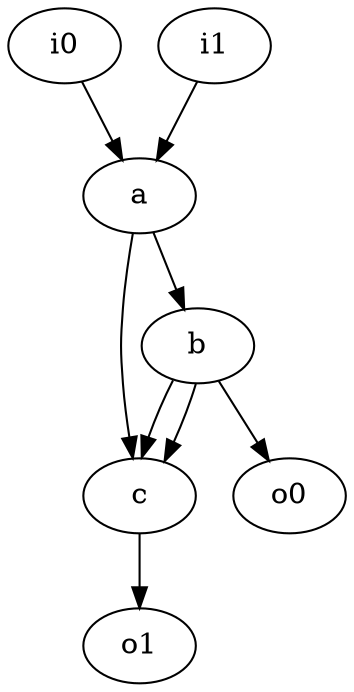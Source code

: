 digraph G {
	v0 [label="a"];
	v1 [label="b"];
	v2 [label="c"];
	v3 [label="i0",input="0"];
	v4 [label="i1",input="1"];
	v5 [label="o0",output="0"];
	v6 [label="o1",output="1"];
	v0 -> v1;
	v0 -> v2;
	v1 -> v2;
	v1 -> v2;
	v1 -> v5;
	v2 -> v6;
	v3 -> v0;
	v4 -> v0;
}